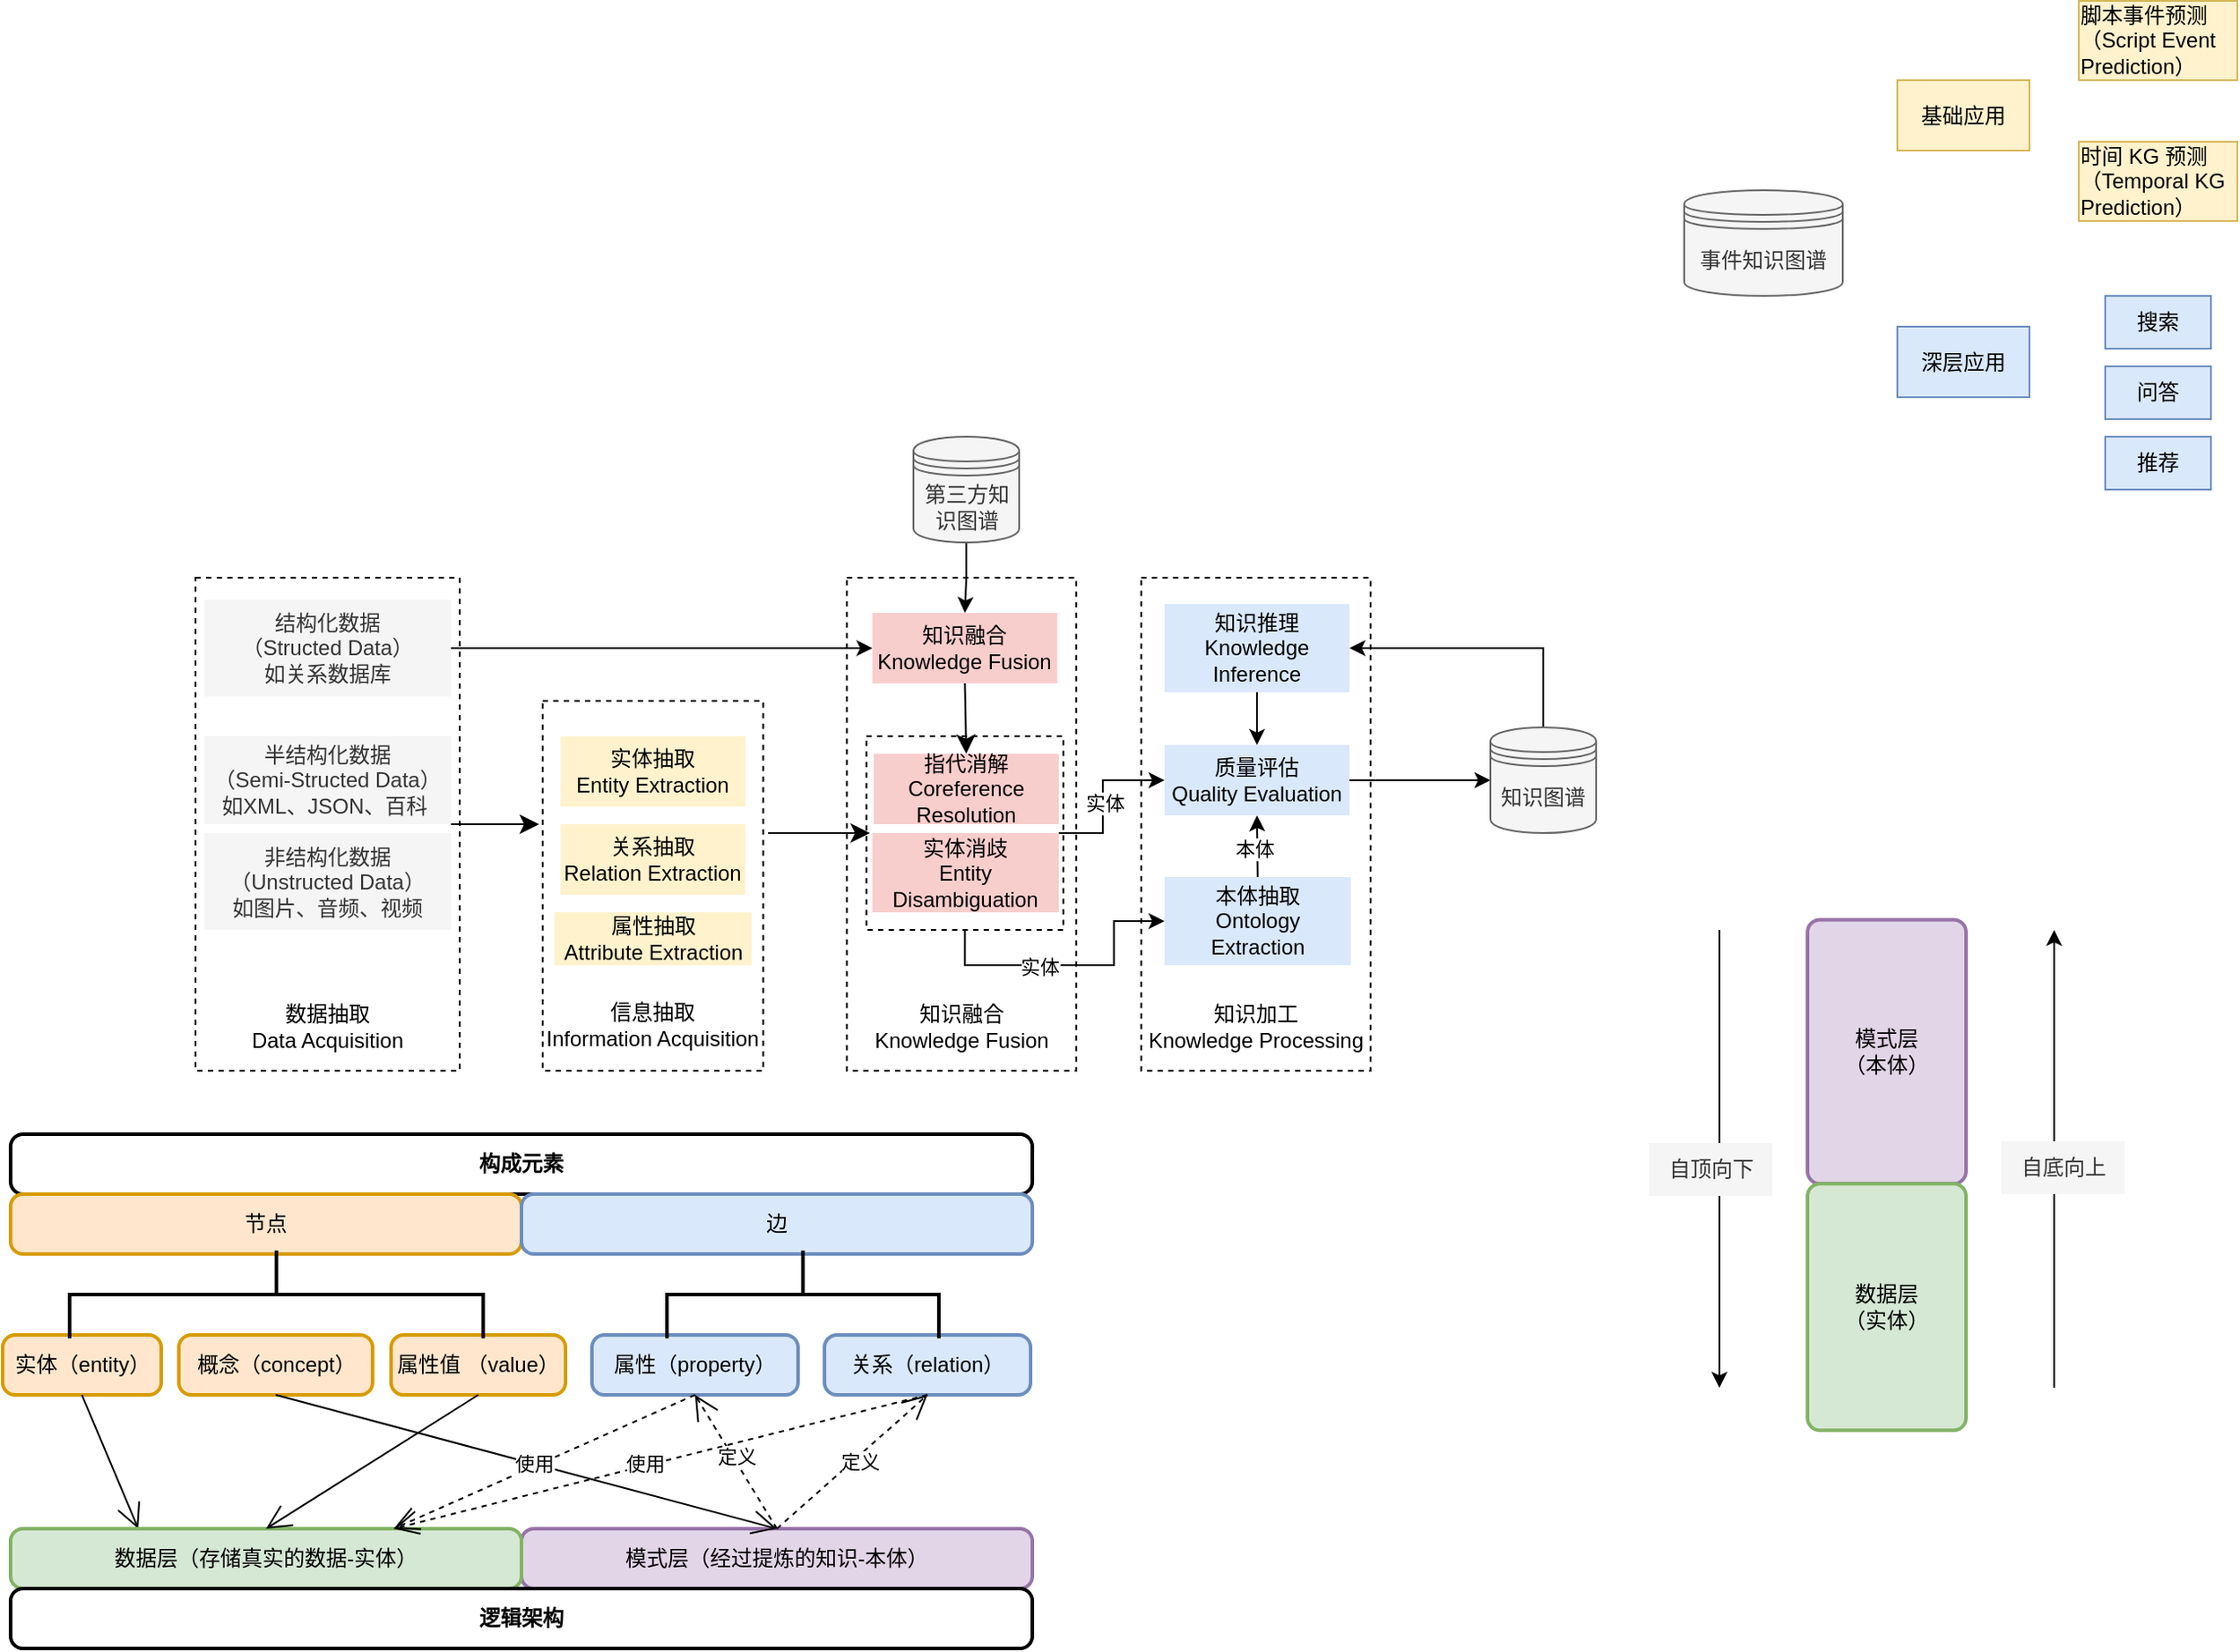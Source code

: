 <mxfile version="24.0.1" type="github">
  <diagram name="第 1 页" id="EGq3E5vETspPLSR2VidJ">
    <mxGraphModel dx="1695" dy="1621" grid="1" gridSize="10" guides="1" tooltips="1" connect="1" arrows="1" fold="1" page="1" pageScale="1" pageWidth="827" pageHeight="1169" math="0" shadow="0">
      <root>
        <mxCell id="0" />
        <mxCell id="1" parent="0" />
        <mxCell id="P-F_Z9ekdY9hJIYS4DJG-82" value="&lt;div&gt;&lt;br&gt;&lt;/div&gt;&lt;div&gt;&lt;br&gt;&lt;/div&gt;&lt;div&gt;&lt;br&gt;&lt;/div&gt;&lt;div&gt;&lt;br&gt;&lt;/div&gt;&lt;div&gt;&lt;br&gt;&lt;/div&gt;&lt;div&gt;&lt;br&gt;&lt;/div&gt;&lt;div&gt;&lt;br&gt;&lt;/div&gt;&lt;div&gt;&lt;br&gt;&lt;/div&gt;&lt;div&gt;&lt;br&gt;&lt;/div&gt;&lt;div&gt;&lt;br&gt;&lt;/div&gt;&lt;div&gt;&lt;br&gt;&lt;/div&gt;&lt;div&gt;&lt;br&gt;&lt;/div&gt;&lt;div&gt;&lt;br&gt;&lt;/div&gt;&lt;div&gt;&lt;br&gt;&lt;/div&gt;&lt;div&gt;&lt;br&gt;&lt;/div&gt;&lt;div&gt;&lt;br&gt;&lt;/div&gt;&lt;div&gt;数据抽取&lt;/div&gt;&lt;div&gt;Data Acquisition&lt;br&gt;&lt;/div&gt;" style="rounded=0;whiteSpace=wrap;html=1;dashed=1;" vertex="1" parent="1">
          <mxGeometry x="-655" y="-640" width="150" height="280" as="geometry" />
        </mxCell>
        <mxCell id="P-F_Z9ekdY9hJIYS4DJG-61" value="&lt;div&gt;&lt;br&gt;&lt;/div&gt;&lt;div&gt;&lt;br&gt;&lt;/div&gt;&lt;div&gt;&lt;br&gt;&lt;/div&gt;&lt;div&gt;&lt;br&gt;&lt;/div&gt;&lt;div&gt;&lt;br&gt;&lt;/div&gt;&lt;div&gt;&lt;br&gt;&lt;/div&gt;&lt;div&gt;&lt;br&gt;&lt;/div&gt;&lt;div&gt;&lt;br&gt;&lt;/div&gt;&lt;div&gt;&lt;br&gt;&lt;/div&gt;&lt;div&gt;&lt;br&gt;&lt;/div&gt;&lt;div&gt;&lt;br&gt;&lt;/div&gt;&lt;div&gt;&lt;br&gt;&lt;/div&gt;&lt;div&gt;&lt;br&gt;&lt;/div&gt;&lt;div&gt;&lt;br&gt;&lt;/div&gt;&lt;div&gt;&lt;br&gt;&lt;/div&gt;&lt;div&gt;&lt;br&gt;&lt;/div&gt;&lt;div&gt;知识加工&lt;/div&gt;&lt;div&gt;Knowledge Processing&lt;br&gt;&lt;/div&gt;" style="rounded=0;whiteSpace=wrap;html=1;dashed=1;" vertex="1" parent="1">
          <mxGeometry x="-118.19" y="-640" width="130.16" height="280" as="geometry" />
        </mxCell>
        <mxCell id="P-F_Z9ekdY9hJIYS4DJG-60" value="&lt;div&gt;&lt;br&gt;&lt;/div&gt;&lt;div&gt;&lt;br&gt;&lt;/div&gt;&lt;div&gt;&lt;br&gt;&lt;/div&gt;&lt;div&gt;&lt;br&gt;&lt;/div&gt;&lt;div&gt;&lt;br&gt;&lt;/div&gt;&lt;div&gt;&lt;br&gt;&lt;/div&gt;&lt;div&gt;&lt;br&gt;&lt;/div&gt;&lt;div&gt;&lt;br&gt;&lt;/div&gt;&lt;div&gt;&lt;br&gt;&lt;/div&gt;&lt;div&gt;&lt;br&gt;&lt;/div&gt;&lt;div&gt;&lt;br&gt;&lt;/div&gt;&lt;div&gt;&lt;br&gt;&lt;/div&gt;&lt;div&gt;&lt;br&gt;&lt;/div&gt;&lt;div&gt;&lt;br&gt;&lt;/div&gt;&lt;div&gt;&lt;br&gt;&lt;/div&gt;&lt;div&gt;&lt;br&gt;&lt;/div&gt;&lt;div&gt;知识融合&lt;/div&gt;&lt;div&gt;Knowledge Fusion&lt;br&gt;&lt;/div&gt;" style="rounded=0;whiteSpace=wrap;html=1;dashed=1;" vertex="1" parent="1">
          <mxGeometry x="-285.29" y="-640" width="130.16" height="280" as="geometry" />
        </mxCell>
        <mxCell id="P-F_Z9ekdY9hJIYS4DJG-57" value="&lt;div&gt;&lt;br&gt;&lt;/div&gt;&lt;div&gt;&lt;br&gt;&lt;/div&gt;&lt;div&gt;&lt;br&gt;&lt;/div&gt;&lt;div&gt;&lt;br&gt;&lt;/div&gt;&lt;div&gt;&lt;br&gt;&lt;/div&gt;&lt;div&gt;&lt;br&gt;&lt;/div&gt;&lt;div&gt;&lt;br&gt;&lt;/div&gt;&lt;div&gt;&lt;br&gt;&lt;/div&gt;&lt;div&gt;&lt;br&gt;&lt;/div&gt;&lt;div&gt;&lt;br&gt;&lt;/div&gt;&lt;div&gt;&lt;br&gt;&lt;/div&gt;&lt;div&gt;&lt;br&gt;&lt;/div&gt;&lt;div&gt;信息抽取&lt;/div&gt;&lt;div&gt;Information Acquisition&lt;/div&gt;&lt;div&gt;&lt;br&gt;&lt;/div&gt;" style="rounded=0;whiteSpace=wrap;html=1;dashed=1;" vertex="1" parent="1">
          <mxGeometry x="-457.92" y="-570" width="125.16" height="210" as="geometry" />
        </mxCell>
        <mxCell id="2" value="构成元素" style="rounded=1;absoluteArcSize=1;arcSize=14;whiteSpace=wrap;strokeWidth=2;fontStyle=1" parent="1" vertex="1">
          <mxGeometry x="-760" y="-323.99" width="580" height="34" as="geometry" />
        </mxCell>
        <mxCell id="3" value="节点" style="rounded=1;absoluteArcSize=1;arcSize=14;whiteSpace=wrap;strokeWidth=2;fillColor=#ffe6cc;strokeColor=#d79b00;" parent="1" vertex="1">
          <mxGeometry x="-760" y="-289.99" width="290" height="34" as="geometry" />
        </mxCell>
        <mxCell id="4" value="边" style="rounded=1;absoluteArcSize=1;arcSize=14;whiteSpace=wrap;strokeWidth=2;fillColor=#dae8fc;strokeColor=#6c8ebf;" parent="1" vertex="1">
          <mxGeometry x="-470" y="-289.99" width="290" height="34" as="geometry" />
        </mxCell>
        <mxCell id="P-F_Z9ekdY9hJIYS4DJG-11" value="实体（entity）" style="rounded=1;absoluteArcSize=1;arcSize=14;whiteSpace=wrap;strokeWidth=2;fillColor=#ffe6cc;strokeColor=#d79b00;" vertex="1" parent="1">
          <mxGeometry x="-764.5" y="-209.99" width="90" height="34" as="geometry" />
        </mxCell>
        <mxCell id="P-F_Z9ekdY9hJIYS4DJG-12" value="概念（concept）" style="rounded=1;absoluteArcSize=1;arcSize=14;whiteSpace=wrap;strokeWidth=2;fillColor=#ffe6cc;strokeColor=#d79b00;" vertex="1" parent="1">
          <mxGeometry x="-664.5" y="-209.99" width="110" height="34" as="geometry" />
        </mxCell>
        <mxCell id="P-F_Z9ekdY9hJIYS4DJG-13" value="属性值 （value）" style="rounded=1;absoluteArcSize=1;arcSize=14;whiteSpace=wrap;strokeWidth=2;fillColor=#ffe6cc;strokeColor=#d79b00;" vertex="1" parent="1">
          <mxGeometry x="-544" y="-209.99" width="99" height="34" as="geometry" />
        </mxCell>
        <mxCell id="P-F_Z9ekdY9hJIYS4DJG-14" value="属性（property）" style="rounded=1;absoluteArcSize=1;arcSize=14;whiteSpace=wrap;strokeWidth=2;fillColor=#dae8fc;strokeColor=#6c8ebf;" vertex="1" parent="1">
          <mxGeometry x="-430" y="-210" width="117" height="34" as="geometry" />
        </mxCell>
        <mxCell id="P-F_Z9ekdY9hJIYS4DJG-15" value="关系（relation）" style="rounded=1;absoluteArcSize=1;arcSize=14;whiteSpace=wrap;strokeWidth=2;fillColor=#dae8fc;strokeColor=#6c8ebf;" vertex="1" parent="1">
          <mxGeometry x="-298" y="-210" width="117" height="34" as="geometry" />
        </mxCell>
        <mxCell id="P-F_Z9ekdY9hJIYS4DJG-19" value="" style="strokeWidth=2;html=1;shape=mxgraph.flowchart.annotation_2;align=left;labelPosition=right;pointerEvents=1;rotation=90;" vertex="1" parent="1">
          <mxGeometry x="-634.05" y="-350.42" width="49.87" height="234.75" as="geometry" />
        </mxCell>
        <mxCell id="P-F_Z9ekdY9hJIYS4DJG-20" value="" style="strokeWidth=2;html=1;shape=mxgraph.flowchart.annotation_2;align=left;labelPosition=right;pointerEvents=1;rotation=90;" vertex="1" parent="1">
          <mxGeometry x="-335.16" y="-310.21" width="49.87" height="154.32" as="geometry" />
        </mxCell>
        <mxCell id="P-F_Z9ekdY9hJIYS4DJG-24" value="" style="endArrow=open;endFill=1;endSize=12;html=1;rounded=0;exitX=0.5;exitY=1;exitDx=0;exitDy=0;entryX=0.25;entryY=0;entryDx=0;entryDy=0;" edge="1" parent="1" source="P-F_Z9ekdY9hJIYS4DJG-11" target="P-F_Z9ekdY9hJIYS4DJG-22">
          <mxGeometry width="160" relative="1" as="geometry">
            <mxPoint x="-560" y="-250" as="sourcePoint" />
            <mxPoint x="-400" y="-250" as="targetPoint" />
          </mxGeometry>
        </mxCell>
        <mxCell id="P-F_Z9ekdY9hJIYS4DJG-21" value="模式层（经过提炼的知识-本体）" style="rounded=1;absoluteArcSize=1;arcSize=14;whiteSpace=wrap;strokeWidth=2;fillColor=#e1d5e7;strokeColor=#9673a6;" vertex="1" parent="1">
          <mxGeometry x="-470" y="-100" width="290" height="34" as="geometry" />
        </mxCell>
        <mxCell id="P-F_Z9ekdY9hJIYS4DJG-22" value="数据层（存储真实的数据-实体）" style="rounded=1;absoluteArcSize=1;arcSize=14;whiteSpace=wrap;strokeWidth=2;fillColor=#d5e8d4;strokeColor=#82b366;" vertex="1" parent="1">
          <mxGeometry x="-760" y="-100" width="290" height="34" as="geometry" />
        </mxCell>
        <mxCell id="P-F_Z9ekdY9hJIYS4DJG-25" value="" style="endArrow=open;endFill=1;endSize=12;html=1;rounded=0;exitX=0.5;exitY=1;exitDx=0;exitDy=0;entryX=0.5;entryY=0;entryDx=0;entryDy=0;" edge="1" parent="1" source="P-F_Z9ekdY9hJIYS4DJG-13" target="P-F_Z9ekdY9hJIYS4DJG-22">
          <mxGeometry width="160" relative="1" as="geometry">
            <mxPoint x="-709" y="-166" as="sourcePoint" />
            <mxPoint x="-350" y="-80" as="targetPoint" />
          </mxGeometry>
        </mxCell>
        <mxCell id="P-F_Z9ekdY9hJIYS4DJG-26" value="" style="endArrow=open;endFill=1;endSize=12;html=1;rounded=0;exitX=0.5;exitY=1;exitDx=0;exitDy=0;entryX=0.5;entryY=0;entryDx=0;entryDy=0;" edge="1" parent="1" source="P-F_Z9ekdY9hJIYS4DJG-12" target="P-F_Z9ekdY9hJIYS4DJG-21">
          <mxGeometry width="160" relative="1" as="geometry">
            <mxPoint x="-484" y="-166" as="sourcePoint" />
            <mxPoint x="-599" y="-90" as="targetPoint" />
          </mxGeometry>
        </mxCell>
        <mxCell id="P-F_Z9ekdY9hJIYS4DJG-27" value="" style="endArrow=open;endFill=1;endSize=12;html=1;rounded=0;entryX=0.5;entryY=1;entryDx=0;entryDy=0;exitX=0.5;exitY=0;exitDx=0;exitDy=0;dashed=1;" edge="1" parent="1" source="P-F_Z9ekdY9hJIYS4DJG-21" target="P-F_Z9ekdY9hJIYS4DJG-14">
          <mxGeometry width="160" relative="1" as="geometry">
            <mxPoint x="-200" y="-110" as="sourcePoint" />
            <mxPoint x="-304" y="-90" as="targetPoint" />
          </mxGeometry>
        </mxCell>
        <mxCell id="P-F_Z9ekdY9hJIYS4DJG-28" value="定义" style="edgeLabel;html=1;align=center;verticalAlign=middle;resizable=0;points=[];" vertex="1" connectable="0" parent="P-F_Z9ekdY9hJIYS4DJG-27">
          <mxGeometry x="0.06" y="-2" relative="1" as="geometry">
            <mxPoint as="offset" />
          </mxGeometry>
        </mxCell>
        <mxCell id="P-F_Z9ekdY9hJIYS4DJG-29" value="" style="endArrow=open;endFill=1;endSize=12;html=1;rounded=0;entryX=0.5;entryY=1;entryDx=0;entryDy=0;exitX=0.5;exitY=0;exitDx=0;exitDy=0;dashed=1;" edge="1" parent="1" source="P-F_Z9ekdY9hJIYS4DJG-21" target="P-F_Z9ekdY9hJIYS4DJG-15">
          <mxGeometry width="160" relative="1" as="geometry">
            <mxPoint x="-304" y="-90" as="sourcePoint" />
            <mxPoint x="-361" y="-166" as="targetPoint" />
          </mxGeometry>
        </mxCell>
        <mxCell id="P-F_Z9ekdY9hJIYS4DJG-30" value="定义" style="edgeLabel;html=1;align=center;verticalAlign=middle;resizable=0;points=[];" vertex="1" connectable="0" parent="P-F_Z9ekdY9hJIYS4DJG-29">
          <mxGeometry x="0.06" y="-2" relative="1" as="geometry">
            <mxPoint as="offset" />
          </mxGeometry>
        </mxCell>
        <mxCell id="P-F_Z9ekdY9hJIYS4DJG-35" value="逻辑架构" style="rounded=1;absoluteArcSize=1;arcSize=14;whiteSpace=wrap;strokeWidth=2;fontStyle=1" vertex="1" parent="1">
          <mxGeometry x="-760" y="-66" width="580" height="34" as="geometry" />
        </mxCell>
        <mxCell id="P-F_Z9ekdY9hJIYS4DJG-31" value="s" style="endArrow=open;endFill=1;endSize=12;html=1;rounded=0;entryX=0.75;entryY=0;entryDx=0;entryDy=0;exitX=0.5;exitY=1;exitDx=0;exitDy=0;dashed=1;" edge="1" parent="1" source="P-F_Z9ekdY9hJIYS4DJG-14" target="P-F_Z9ekdY9hJIYS4DJG-22">
          <mxGeometry width="160" relative="1" as="geometry">
            <mxPoint x="-304" y="-90" as="sourcePoint" />
            <mxPoint x="-361" y="-166" as="targetPoint" />
          </mxGeometry>
        </mxCell>
        <mxCell id="P-F_Z9ekdY9hJIYS4DJG-32" value="使用" style="edgeLabel;html=1;align=center;verticalAlign=middle;resizable=0;points=[];" vertex="1" connectable="0" parent="P-F_Z9ekdY9hJIYS4DJG-31">
          <mxGeometry x="0.06" y="-2" relative="1" as="geometry">
            <mxPoint as="offset" />
          </mxGeometry>
        </mxCell>
        <mxCell id="P-F_Z9ekdY9hJIYS4DJG-33" value="s" style="endArrow=open;endFill=1;endSize=12;html=1;rounded=0;entryX=0.75;entryY=0;entryDx=0;entryDy=0;exitX=0.5;exitY=1;exitDx=0;exitDy=0;dashed=1;" edge="1" parent="1" source="P-F_Z9ekdY9hJIYS4DJG-15" target="P-F_Z9ekdY9hJIYS4DJG-22">
          <mxGeometry width="160" relative="1" as="geometry">
            <mxPoint x="-361" y="-166" as="sourcePoint" />
            <mxPoint x="-599" y="-90" as="targetPoint" />
          </mxGeometry>
        </mxCell>
        <mxCell id="P-F_Z9ekdY9hJIYS4DJG-34" value="使用" style="edgeLabel;html=1;align=center;verticalAlign=middle;resizable=0;points=[];" vertex="1" connectable="0" parent="P-F_Z9ekdY9hJIYS4DJG-33">
          <mxGeometry x="0.06" y="-2" relative="1" as="geometry">
            <mxPoint as="offset" />
          </mxGeometry>
        </mxCell>
        <mxCell id="P-F_Z9ekdY9hJIYS4DJG-78" style="edgeStyle=orthogonalEdgeStyle;rounded=0;orthogonalLoop=1;jettySize=auto;html=1;exitX=1;exitY=0.5;exitDx=0;exitDy=0;entryX=0;entryY=0.5;entryDx=0;entryDy=0;" edge="1" parent="1" source="P-F_Z9ekdY9hJIYS4DJG-37" target="P-F_Z9ekdY9hJIYS4DJG-47">
          <mxGeometry relative="1" as="geometry" />
        </mxCell>
        <mxCell id="P-F_Z9ekdY9hJIYS4DJG-37" value="结构化数据&lt;div&gt;（Structed Data）&lt;/div&gt;&lt;div&gt;如关系数据库&lt;/div&gt;" style="rounded=0;whiteSpace=wrap;html=1;align=center;strokeColor=none;fillColor=#f5f5f5;fontColor=#333333;" vertex="1" parent="1">
          <mxGeometry x="-650" y="-627.5" width="140" height="55" as="geometry" />
        </mxCell>
        <mxCell id="P-F_Z9ekdY9hJIYS4DJG-38" value="非结构化数据&lt;div&gt;&lt;div style=&quot;&quot;&gt;&lt;span style=&quot;background-color: initial;&quot;&gt;（Unstructed Data）&lt;/span&gt;&lt;/div&gt;&lt;div&gt;如图片、音频、视频&lt;/div&gt;&lt;/div&gt;" style="rounded=0;whiteSpace=wrap;html=1;align=center;strokeColor=none;fillColor=#f5f5f5;fontColor=#333333;" vertex="1" parent="1">
          <mxGeometry x="-650" y="-495" width="140" height="55" as="geometry" />
        </mxCell>
        <mxCell id="P-F_Z9ekdY9hJIYS4DJG-39" value="半结构化数据&lt;div&gt;（Semi-Structed Data）&lt;/div&gt;&lt;div&gt;如XML、JSON、百科&amp;nbsp;&lt;/div&gt;" style="rounded=0;whiteSpace=wrap;html=1;align=center;strokeColor=none;fillColor=#f5f5f5;fontColor=#333333;" vertex="1" parent="1">
          <mxGeometry x="-650" y="-550" width="140" height="50" as="geometry" />
        </mxCell>
        <mxCell id="P-F_Z9ekdY9hJIYS4DJG-40" value="实体抽取&lt;div&gt;Entity Extraction&lt;/div&gt;" style="rounded=0;whiteSpace=wrap;html=1;align=center;strokeColor=none;fillColor=#fff2cc;" vertex="1" parent="1">
          <mxGeometry x="-447.84" y="-550" width="105" height="40" as="geometry" />
        </mxCell>
        <mxCell id="P-F_Z9ekdY9hJIYS4DJG-41" value="关系抽取&lt;div&gt;Relation Extraction&lt;/div&gt;" style="rounded=0;whiteSpace=wrap;html=1;align=center;strokeColor=none;fillColor=#fff2cc;" vertex="1" parent="1">
          <mxGeometry x="-447.84" y="-500" width="105" height="40" as="geometry" />
        </mxCell>
        <mxCell id="P-F_Z9ekdY9hJIYS4DJG-42" value="属性抽取&lt;div&gt;Attribute Extraction&lt;/div&gt;" style="rounded=0;whiteSpace=wrap;html=1;align=center;strokeColor=none;fillColor=#fff2cc;" vertex="1" parent="1">
          <mxGeometry x="-451.34" y="-450" width="112" height="30" as="geometry" />
        </mxCell>
        <mxCell id="P-F_Z9ekdY9hJIYS4DJG-79" style="edgeStyle=orthogonalEdgeStyle;rounded=0;orthogonalLoop=1;jettySize=auto;html=1;exitX=0.5;exitY=1;exitDx=0;exitDy=0;entryX=0.5;entryY=0;entryDx=0;entryDy=0;" edge="1" parent="1" source="P-F_Z9ekdY9hJIYS4DJG-46" target="P-F_Z9ekdY9hJIYS4DJG-47">
          <mxGeometry relative="1" as="geometry" />
        </mxCell>
        <mxCell id="P-F_Z9ekdY9hJIYS4DJG-46" value="第三方知识图谱" style="shape=datastore;whiteSpace=wrap;html=1;fillColor=#f5f5f5;strokeColor=#666666;fontColor=#333333;" vertex="1" parent="1">
          <mxGeometry x="-247.5" y="-720" width="60" height="60" as="geometry" />
        </mxCell>
        <mxCell id="P-F_Z9ekdY9hJIYS4DJG-47" value="知识融合&lt;div&gt;Knowledge Fusion&lt;/div&gt;" style="rounded=0;whiteSpace=wrap;html=1;align=center;strokeColor=none;fillColor=#f8cecc;" vertex="1" parent="1">
          <mxGeometry x="-270.79" y="-620" width="105" height="40" as="geometry" />
        </mxCell>
        <mxCell id="P-F_Z9ekdY9hJIYS4DJG-74" style="edgeStyle=orthogonalEdgeStyle;rounded=0;orthogonalLoop=1;jettySize=auto;html=1;exitX=0.5;exitY=1;exitDx=0;exitDy=0;entryX=0;entryY=0.5;entryDx=0;entryDy=0;" edge="1" parent="1" source="P-F_Z9ekdY9hJIYS4DJG-73" target="P-F_Z9ekdY9hJIYS4DJG-52">
          <mxGeometry relative="1" as="geometry" />
        </mxCell>
        <mxCell id="P-F_Z9ekdY9hJIYS4DJG-75" value="实体" style="edgeLabel;html=1;align=center;verticalAlign=middle;resizable=0;points=[];" vertex="1" connectable="0" parent="P-F_Z9ekdY9hJIYS4DJG-74">
          <mxGeometry x="-0.216" y="-1" relative="1" as="geometry">
            <mxPoint as="offset" />
          </mxGeometry>
        </mxCell>
        <mxCell id="P-F_Z9ekdY9hJIYS4DJG-73" value="&lt;div&gt;&lt;br&gt;&lt;/div&gt;" style="rounded=0;whiteSpace=wrap;html=1;dashed=1;" vertex="1" parent="1">
          <mxGeometry x="-274.18" y="-550" width="111.79" height="110" as="geometry" />
        </mxCell>
        <mxCell id="P-F_Z9ekdY9hJIYS4DJG-48" value="指代消解&lt;div&gt;Coreference Resolution&lt;/div&gt;" style="rounded=0;whiteSpace=wrap;html=1;align=center;strokeColor=none;fillColor=#f8cecc;" vertex="1" parent="1">
          <mxGeometry x="-270.0" y="-540" width="105" height="40" as="geometry" />
        </mxCell>
        <mxCell id="P-F_Z9ekdY9hJIYS4DJG-76" style="edgeStyle=orthogonalEdgeStyle;rounded=0;orthogonalLoop=1;jettySize=auto;html=1;exitX=1;exitY=0;exitDx=0;exitDy=0;entryX=0;entryY=0.5;entryDx=0;entryDy=0;" edge="1" parent="1" source="P-F_Z9ekdY9hJIYS4DJG-49" target="P-F_Z9ekdY9hJIYS4DJG-51">
          <mxGeometry relative="1" as="geometry">
            <Array as="points">
              <mxPoint x="-140" y="-495" />
              <mxPoint x="-140" y="-525" />
            </Array>
          </mxGeometry>
        </mxCell>
        <mxCell id="P-F_Z9ekdY9hJIYS4DJG-77" value="实体" style="edgeLabel;html=1;align=center;verticalAlign=middle;resizable=0;points=[];" vertex="1" connectable="0" parent="P-F_Z9ekdY9hJIYS4DJG-76">
          <mxGeometry x="-0.07" y="-1" relative="1" as="geometry">
            <mxPoint as="offset" />
          </mxGeometry>
        </mxCell>
        <mxCell id="P-F_Z9ekdY9hJIYS4DJG-49" value="实体消歧&lt;div&gt;Entity Disambiguation&lt;/div&gt;" style="rounded=0;whiteSpace=wrap;html=1;align=center;strokeColor=none;fillColor=#f8cecc;" vertex="1" parent="1">
          <mxGeometry x="-270.79" y="-495" width="105.79" height="45" as="geometry" />
        </mxCell>
        <mxCell id="P-F_Z9ekdY9hJIYS4DJG-72" style="edgeStyle=orthogonalEdgeStyle;rounded=0;orthogonalLoop=1;jettySize=auto;html=1;exitX=0.5;exitY=1;exitDx=0;exitDy=0;entryX=0.5;entryY=0;entryDx=0;entryDy=0;" edge="1" parent="1" source="P-F_Z9ekdY9hJIYS4DJG-50" target="P-F_Z9ekdY9hJIYS4DJG-51">
          <mxGeometry relative="1" as="geometry" />
        </mxCell>
        <mxCell id="P-F_Z9ekdY9hJIYS4DJG-50" value="知识推理&lt;div&gt;Knowledge Inference&lt;/div&gt;" style="rounded=0;whiteSpace=wrap;html=1;align=center;strokeColor=none;fillColor=#dae8fc;" vertex="1" parent="1">
          <mxGeometry x="-105" y="-625" width="105" height="50" as="geometry" />
        </mxCell>
        <mxCell id="P-F_Z9ekdY9hJIYS4DJG-80" style="edgeStyle=orthogonalEdgeStyle;rounded=0;orthogonalLoop=1;jettySize=auto;html=1;exitX=1;exitY=0.5;exitDx=0;exitDy=0;entryX=0;entryY=0.5;entryDx=0;entryDy=0;" edge="1" parent="1" source="P-F_Z9ekdY9hJIYS4DJG-51" target="P-F_Z9ekdY9hJIYS4DJG-53">
          <mxGeometry relative="1" as="geometry" />
        </mxCell>
        <mxCell id="P-F_Z9ekdY9hJIYS4DJG-51" value="质量评估&lt;div&gt;Quality Evaluation&lt;/div&gt;" style="rounded=0;whiteSpace=wrap;html=1;align=center;strokeColor=none;fillColor=#dae8fc;" vertex="1" parent="1">
          <mxGeometry x="-105.0" y="-545" width="105" height="40" as="geometry" />
        </mxCell>
        <mxCell id="P-F_Z9ekdY9hJIYS4DJG-66" style="edgeStyle=orthogonalEdgeStyle;rounded=0;orthogonalLoop=1;jettySize=auto;html=1;exitX=0.5;exitY=0;exitDx=0;exitDy=0;entryX=0.5;entryY=1;entryDx=0;entryDy=0;" edge="1" parent="1" source="P-F_Z9ekdY9hJIYS4DJG-52" target="P-F_Z9ekdY9hJIYS4DJG-51">
          <mxGeometry relative="1" as="geometry" />
        </mxCell>
        <mxCell id="P-F_Z9ekdY9hJIYS4DJG-68" value="本体" style="edgeLabel;html=1;align=center;verticalAlign=middle;resizable=0;points=[];" vertex="1" connectable="0" parent="P-F_Z9ekdY9hJIYS4DJG-66">
          <mxGeometry x="-0.058" y="2" relative="1" as="geometry">
            <mxPoint as="offset" />
          </mxGeometry>
        </mxCell>
        <mxCell id="P-F_Z9ekdY9hJIYS4DJG-52" value="本体抽取&lt;div&gt;Ontology Extraction&lt;/div&gt;" style="rounded=0;whiteSpace=wrap;html=1;align=center;strokeColor=none;fillColor=#dae8fc;" vertex="1" parent="1">
          <mxGeometry x="-105" y="-470" width="105.79" height="50" as="geometry" />
        </mxCell>
        <mxCell id="P-F_Z9ekdY9hJIYS4DJG-81" style="edgeStyle=orthogonalEdgeStyle;rounded=0;orthogonalLoop=1;jettySize=auto;html=1;exitX=0.5;exitY=0;exitDx=0;exitDy=0;entryX=1;entryY=0.5;entryDx=0;entryDy=0;" edge="1" parent="1" source="P-F_Z9ekdY9hJIYS4DJG-53" target="P-F_Z9ekdY9hJIYS4DJG-50">
          <mxGeometry relative="1" as="geometry" />
        </mxCell>
        <mxCell id="P-F_Z9ekdY9hJIYS4DJG-53" value="知识图谱" style="shape=datastore;whiteSpace=wrap;html=1;fillColor=#f5f5f5;strokeColor=#666666;fontColor=#333333;" vertex="1" parent="1">
          <mxGeometry x="80.0" y="-555" width="60" height="60" as="geometry" />
        </mxCell>
        <mxCell id="P-F_Z9ekdY9hJIYS4DJG-55" value="" style="edgeStyle=segmentEdgeStyle;endArrow=classic;html=1;curved=0;rounded=0;endSize=8;startSize=8;exitX=1;exitY=1;exitDx=0;exitDy=0;" edge="1" parent="1" source="P-F_Z9ekdY9hJIYS4DJG-39">
          <mxGeometry width="50" height="50" relative="1" as="geometry">
            <mxPoint x="-500" y="-500" as="sourcePoint" />
            <mxPoint x="-460" y="-500" as="targetPoint" />
          </mxGeometry>
        </mxCell>
        <mxCell id="P-F_Z9ekdY9hJIYS4DJG-58" value="" style="edgeStyle=segmentEdgeStyle;endArrow=classic;html=1;curved=0;rounded=0;endSize=8;startSize=8;" edge="1" parent="1">
          <mxGeometry width="50" height="50" relative="1" as="geometry">
            <mxPoint x="-330" y="-495" as="sourcePoint" />
            <mxPoint x="-272.21" y="-495" as="targetPoint" />
            <Array as="points">
              <mxPoint x="-307.21" y="-495" />
              <mxPoint x="-307.21" y="-495" />
            </Array>
          </mxGeometry>
        </mxCell>
        <mxCell id="P-F_Z9ekdY9hJIYS4DJG-59" value="" style="edgeStyle=segmentEdgeStyle;endArrow=classic;html=1;curved=0;rounded=0;endSize=8;startSize=8;exitX=0.5;exitY=1;exitDx=0;exitDy=0;entryX=0.5;entryY=0;entryDx=0;entryDy=0;" edge="1" parent="1" source="P-F_Z9ekdY9hJIYS4DJG-47" target="P-F_Z9ekdY9hJIYS4DJG-48">
          <mxGeometry width="50" height="50" relative="1" as="geometry">
            <mxPoint x="-315.29" y="-490" as="sourcePoint" />
            <mxPoint x="-275.29" y="-490" as="targetPoint" />
          </mxGeometry>
        </mxCell>
        <mxCell id="P-F_Z9ekdY9hJIYS4DJG-83" value="模式层&#xa;（本体）" style="rounded=1;absoluteArcSize=1;arcSize=14;whiteSpace=wrap;strokeWidth=2;fillColor=#e1d5e7;strokeColor=#9673a6;" vertex="1" parent="1">
          <mxGeometry x="260" y="-445.78" width="90" height="149.89" as="geometry" />
        </mxCell>
        <mxCell id="P-F_Z9ekdY9hJIYS4DJG-84" value="数据层&#xa;（实体）" style="rounded=1;absoluteArcSize=1;arcSize=14;whiteSpace=wrap;strokeWidth=2;fillColor=#d5e8d4;strokeColor=#82b366;" vertex="1" parent="1">
          <mxGeometry x="260" y="-295.89" width="90" height="140" as="geometry" />
        </mxCell>
        <mxCell id="P-F_Z9ekdY9hJIYS4DJG-85" value="" style="endArrow=classic;html=1;rounded=0;" edge="1" parent="1">
          <mxGeometry width="50" height="50" relative="1" as="geometry">
            <mxPoint x="210" y="-440" as="sourcePoint" />
            <mxPoint x="210" y="-180" as="targetPoint" />
          </mxGeometry>
        </mxCell>
        <mxCell id="P-F_Z9ekdY9hJIYS4DJG-86" value="自顶向下" style="text;html=1;align=center;verticalAlign=middle;resizable=0;points=[];autosize=1;strokeColor=none;fillColor=#f5f5f5;rounded=0;fontColor=#333333;" vertex="1" parent="1">
          <mxGeometry x="170" y="-318.98" width="70" height="30" as="geometry" />
        </mxCell>
        <mxCell id="P-F_Z9ekdY9hJIYS4DJG-87" value="" style="endArrow=classic;html=1;rounded=0;" edge="1" parent="1">
          <mxGeometry width="50" height="50" relative="1" as="geometry">
            <mxPoint x="400" y="-180" as="sourcePoint" />
            <mxPoint x="400" y="-440" as="targetPoint" />
          </mxGeometry>
        </mxCell>
        <mxCell id="P-F_Z9ekdY9hJIYS4DJG-88" value="自底向上" style="text;html=1;align=center;verticalAlign=middle;resizable=0;points=[];autosize=1;strokeColor=none;fillColor=#f5f5f5;rounded=0;fontColor=#333333;" vertex="1" parent="1">
          <mxGeometry x="370" y="-319.99" width="70" height="30" as="geometry" />
        </mxCell>
        <mxCell id="P-F_Z9ekdY9hJIYS4DJG-89" value="事件知识图谱" style="shape=datastore;whiteSpace=wrap;html=1;fillColor=#f5f5f5;strokeColor=#666666;fontColor=#333333;" vertex="1" parent="1">
          <mxGeometry x="190" y="-860" width="90" height="60" as="geometry" />
        </mxCell>
        <mxCell id="P-F_Z9ekdY9hJIYS4DJG-90" value="基础应用" style="rounded=0;whiteSpace=wrap;html=1;align=center;strokeColor=#d6b656;fillColor=#fff2cc;" vertex="1" parent="1">
          <mxGeometry x="311" y="-922.5" width="75" height="40" as="geometry" />
        </mxCell>
        <mxCell id="P-F_Z9ekdY9hJIYS4DJG-91" value="深层应用" style="rounded=0;whiteSpace=wrap;html=1;align=center;strokeColor=#6c8ebf;fillColor=#dae8fc;" vertex="1" parent="1">
          <mxGeometry x="311" y="-782.5" width="75" height="40" as="geometry" />
        </mxCell>
        <mxCell id="P-F_Z9ekdY9hJIYS4DJG-92" value="&lt;div style=&quot;text-align: start;&quot;&gt;&lt;span style=&quot;background-color: initial;&quot;&gt;脚本事件预测（&lt;/span&gt;&lt;span style=&quot;background-color: initial; text-align: center;&quot;&gt;Script Event Prediction&lt;/span&gt;&lt;span style=&quot;background-color: initial; text-wrap: nowrap; color: rgba(0, 0, 0, 0); font-family: monospace; font-size: 0px;&quot;&gt;%3CmxGraphModel%3E%3Croot%3E%3CmxCell%20id%3D%220%22%2F%3E%3CmxCell%20id%3D%221%22%20parent%3D%220%22%2F%3E%3CmxCell%20id%3D%222%22%20value%3D%22%E5%9F%BA%E7%A1%80%E5%BA%94%E7%94%A8%22%20style%3D%22rounded%3D0%3BwhiteSpace%3Dwrap%3Bhtml%3D1%3Balign%3Dcenter%3BstrokeColor%3Dnone%3BfillColor%3D%23f5f5f5%3BfontColor%3D%23333333%3B%22%20vertex%3D%221%22%20parent%3D%221%22%3E%3CmxGeometry%20x%3D%22335%22%20y%3D%22-940%22%20width%3D%22140%22%20height%3D%2255%22%20as%3D%22geometry%22%2F%3E%3C%2FmxCell%3E%3C%2Froot%3E%3C%2FmxGraphModel%3E&lt;/span&gt;&lt;span style=&quot;background-color: initial; text-wrap: nowrap; font-size: 0px;&quot;&gt;&lt;font face=&quot;monospace&quot; color=&quot;rgba(0, 0, 0, 0)&quot;&gt;Script Event Prediction&lt;/font&gt;&lt;/span&gt;&lt;span style=&quot;background-color: initial;&quot;&gt;）&lt;/span&gt;&lt;/div&gt;" style="rounded=0;whiteSpace=wrap;html=1;align=center;strokeColor=#d6b656;fillColor=#fff2cc;" vertex="1" parent="1">
          <mxGeometry x="414" y="-967.5" width="90" height="45" as="geometry" />
        </mxCell>
        <mxCell id="P-F_Z9ekdY9hJIYS4DJG-93" value="&lt;div style=&quot;text-align: start;&quot;&gt;时间 KG 预测（Temporal KG Prediction）&lt;br&gt;&lt;/div&gt;" style="rounded=0;whiteSpace=wrap;html=1;align=center;strokeColor=#d6b656;fillColor=#fff2cc;" vertex="1" parent="1">
          <mxGeometry x="414" y="-887.5" width="90" height="45" as="geometry" />
        </mxCell>
        <mxCell id="P-F_Z9ekdY9hJIYS4DJG-95" value="&lt;div style=&quot;text-align: start;&quot;&gt;&lt;span style=&quot;color: rgb(0, 0, 0);&quot;&gt;搜索&lt;/span&gt;&lt;br&gt;&lt;/div&gt;" style="rounded=0;whiteSpace=wrap;html=1;align=center;strokeColor=#6c8ebf;fillColor=#dae8fc;" vertex="1" parent="1">
          <mxGeometry x="429" y="-800" width="60" height="30" as="geometry" />
        </mxCell>
        <mxCell id="P-F_Z9ekdY9hJIYS4DJG-96" value="&lt;div style=&quot;text-align: start;&quot;&gt;问答&lt;br&gt;&lt;/div&gt;" style="rounded=0;whiteSpace=wrap;html=1;align=center;strokeColor=#6c8ebf;fillColor=#dae8fc;" vertex="1" parent="1">
          <mxGeometry x="429" y="-760" width="60" height="30" as="geometry" />
        </mxCell>
        <mxCell id="P-F_Z9ekdY9hJIYS4DJG-97" value="&lt;div style=&quot;text-align: start;&quot;&gt;推荐&lt;br&gt;&lt;/div&gt;" style="rounded=0;whiteSpace=wrap;html=1;align=center;strokeColor=#6c8ebf;fillColor=#dae8fc;" vertex="1" parent="1">
          <mxGeometry x="429" y="-720" width="60" height="30" as="geometry" />
        </mxCell>
      </root>
    </mxGraphModel>
  </diagram>
</mxfile>
